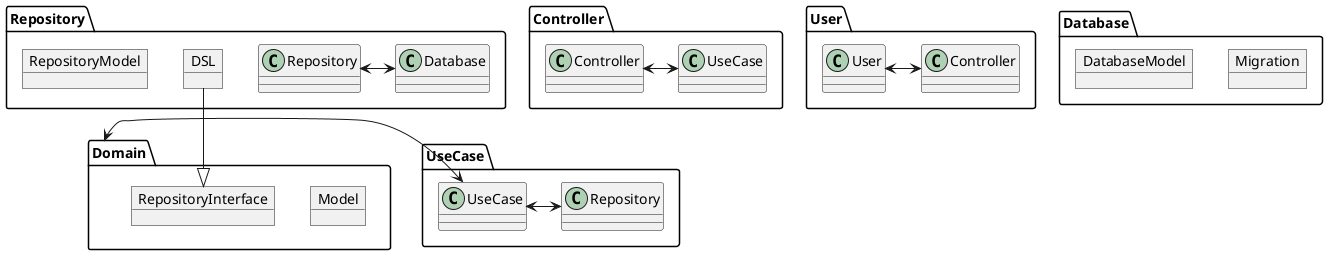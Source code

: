 @startuml

package Domain {
    object Model
    object RepositoryInterface
}

package Repository {
    object DSL
    object RepositoryModel

    DSL --|> RepositoryInterface

    Repository <-> Database
}

package Database {
    object Migration
    object DatabaseModel

}

package UseCase {
    UseCase <-> Domain
    UseCase <-> Repository
}

package Controller {
    Controller <-> UseCase
}


package User {
    User <-> Controller
}

@enduml
